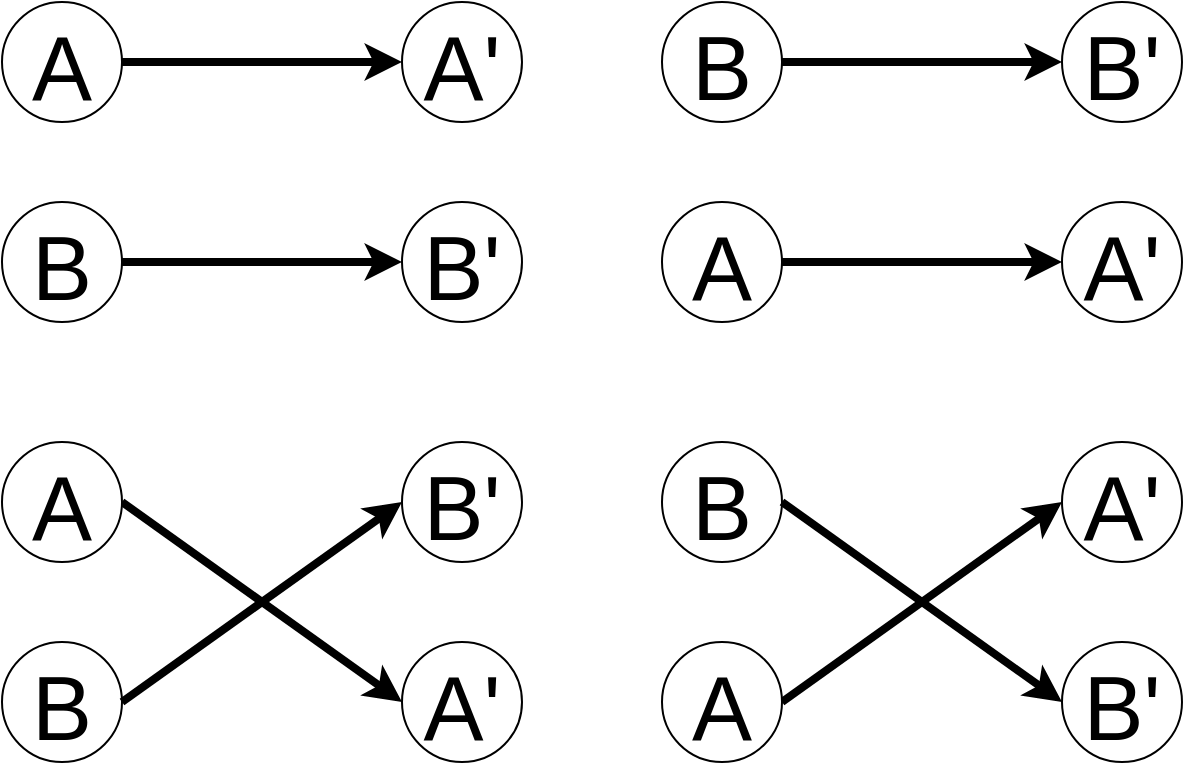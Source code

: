 <mxfile version="20.5.3" type="device"><diagram id="lsnJf1uxBmpQhp7So3ME" name="Seite-1"><mxGraphModel dx="1185" dy="727" grid="1" gridSize="10" guides="1" tooltips="1" connect="1" arrows="1" fold="1" page="1" pageScale="1" pageWidth="827" pageHeight="1169" math="0" shadow="0"><root><mxCell id="0"/><mxCell id="1" parent="0"/><mxCell id="ztygvkJMGY0ChGMhsqRW-8" style="edgeStyle=orthogonalEdgeStyle;rounded=0;orthogonalLoop=1;jettySize=auto;html=1;exitX=1;exitY=0.5;exitDx=0;exitDy=0;entryX=0;entryY=0.5;entryDx=0;entryDy=0;fontSize=45;strokeWidth=4;" edge="1" parent="1" source="ztygvkJMGY0ChGMhsqRW-1" target="ztygvkJMGY0ChGMhsqRW-5"><mxGeometry relative="1" as="geometry"/></mxCell><mxCell id="ztygvkJMGY0ChGMhsqRW-1" value="&lt;font style=&quot;font-size: 45px;&quot;&gt;A&lt;/font&gt;" style="ellipse;whiteSpace=wrap;html=1;aspect=fixed;fillColor=default;verticalAlign=top;horizontal=1;align=center;labelPosition=center;verticalLabelPosition=middle;" vertex="1" parent="1"><mxGeometry x="70" y="70" width="60" height="60" as="geometry"/></mxCell><mxCell id="ztygvkJMGY0ChGMhsqRW-2" value="&lt;font style=&quot;font-size: 45px;&quot;&gt;B&lt;/font&gt;" style="ellipse;whiteSpace=wrap;html=1;aspect=fixed;fillColor=default;verticalAlign=top;horizontal=1;align=center;labelPosition=center;verticalLabelPosition=middle;" vertex="1" parent="1"><mxGeometry x="70" y="170" width="60" height="60" as="geometry"/></mxCell><mxCell id="ztygvkJMGY0ChGMhsqRW-3" value="&lt;font style=&quot;font-size: 45px;&quot;&gt;B'&lt;/font&gt;" style="ellipse;whiteSpace=wrap;html=1;aspect=fixed;fillColor=default;verticalAlign=top;horizontal=1;align=center;labelPosition=center;verticalLabelPosition=middle;" vertex="1" parent="1"><mxGeometry x="270" y="170" width="60" height="60" as="geometry"/></mxCell><mxCell id="ztygvkJMGY0ChGMhsqRW-5" value="&lt;font style=&quot;font-size: 45px;&quot;&gt;A'&lt;/font&gt;" style="ellipse;whiteSpace=wrap;html=1;aspect=fixed;fillColor=default;verticalAlign=top;horizontal=1;align=center;labelPosition=center;verticalLabelPosition=middle;" vertex="1" parent="1"><mxGeometry x="270" y="70" width="60" height="60" as="geometry"/></mxCell><mxCell id="ztygvkJMGY0ChGMhsqRW-6" value="" style="endArrow=classic;html=1;rounded=0;fontSize=45;exitX=1;exitY=0.5;exitDx=0;exitDy=0;entryX=0;entryY=0.5;entryDx=0;entryDy=0;verticalAlign=top;align=center;labelPosition=center;verticalLabelPosition=middle;strokeWidth=4;" edge="1" parent="1" source="ztygvkJMGY0ChGMhsqRW-2" target="ztygvkJMGY0ChGMhsqRW-3"><mxGeometry width="50" height="50" relative="1" as="geometry"><mxPoint x="380" y="480" as="sourcePoint"/><mxPoint x="430" y="430" as="targetPoint"/></mxGeometry></mxCell><mxCell id="ztygvkJMGY0ChGMhsqRW-31" style="edgeStyle=orthogonalEdgeStyle;rounded=0;orthogonalLoop=1;jettySize=auto;html=1;exitX=1;exitY=0.5;exitDx=0;exitDy=0;entryX=0;entryY=0.5;entryDx=0;entryDy=0;fontSize=45;strokeWidth=4;" edge="1" parent="1" source="ztygvkJMGY0ChGMhsqRW-32" target="ztygvkJMGY0ChGMhsqRW-35"><mxGeometry relative="1" as="geometry"/></mxCell><mxCell id="ztygvkJMGY0ChGMhsqRW-32" value="&lt;font style=&quot;font-size: 45px;&quot;&gt;A&lt;/font&gt;" style="ellipse;whiteSpace=wrap;html=1;aspect=fixed;fillColor=default;verticalAlign=top;horizontal=1;align=center;labelPosition=center;verticalLabelPosition=middle;" vertex="1" parent="1"><mxGeometry x="400" y="170" width="60" height="60" as="geometry"/></mxCell><mxCell id="ztygvkJMGY0ChGMhsqRW-33" value="&lt;font style=&quot;font-size: 45px;&quot;&gt;B&lt;/font&gt;" style="ellipse;whiteSpace=wrap;html=1;aspect=fixed;fillColor=default;verticalAlign=top;horizontal=1;align=center;labelPosition=center;verticalLabelPosition=middle;" vertex="1" parent="1"><mxGeometry x="400" y="70" width="60" height="60" as="geometry"/></mxCell><mxCell id="ztygvkJMGY0ChGMhsqRW-34" value="&lt;font style=&quot;font-size: 45px;&quot;&gt;B'&lt;/font&gt;" style="ellipse;whiteSpace=wrap;html=1;aspect=fixed;fillColor=default;verticalAlign=top;horizontal=1;align=center;labelPosition=center;verticalLabelPosition=middle;" vertex="1" parent="1"><mxGeometry x="600" y="70" width="60" height="60" as="geometry"/></mxCell><mxCell id="ztygvkJMGY0ChGMhsqRW-35" value="&lt;font style=&quot;font-size: 45px;&quot;&gt;A'&lt;/font&gt;" style="ellipse;whiteSpace=wrap;html=1;aspect=fixed;fillColor=default;verticalAlign=top;horizontal=1;align=center;labelPosition=center;verticalLabelPosition=middle;" vertex="1" parent="1"><mxGeometry x="600" y="170" width="60" height="60" as="geometry"/></mxCell><mxCell id="ztygvkJMGY0ChGMhsqRW-36" value="" style="endArrow=classic;html=1;rounded=0;fontSize=45;exitX=1;exitY=0.5;exitDx=0;exitDy=0;entryX=0;entryY=0.5;entryDx=0;entryDy=0;verticalAlign=top;align=center;labelPosition=center;verticalLabelPosition=middle;strokeWidth=4;" edge="1" parent="1" source="ztygvkJMGY0ChGMhsqRW-33" target="ztygvkJMGY0ChGMhsqRW-34"><mxGeometry width="50" height="50" relative="1" as="geometry"><mxPoint x="710" y="380" as="sourcePoint"/><mxPoint x="760" y="330" as="targetPoint"/></mxGeometry></mxCell><mxCell id="ztygvkJMGY0ChGMhsqRW-37" style="rounded=0;orthogonalLoop=1;jettySize=auto;html=1;exitX=1;exitY=0.5;exitDx=0;exitDy=0;entryX=0;entryY=0.5;entryDx=0;entryDy=0;fontSize=45;strokeWidth=4;" edge="1" parent="1" source="ztygvkJMGY0ChGMhsqRW-38" target="ztygvkJMGY0ChGMhsqRW-40"><mxGeometry relative="1" as="geometry"/></mxCell><mxCell id="ztygvkJMGY0ChGMhsqRW-38" value="&lt;font style=&quot;font-size: 45px;&quot;&gt;A&lt;/font&gt;" style="ellipse;whiteSpace=wrap;html=1;aspect=fixed;fillColor=default;verticalAlign=top;horizontal=1;align=center;labelPosition=center;verticalLabelPosition=middle;" vertex="1" parent="1"><mxGeometry x="70" y="290" width="60" height="60" as="geometry"/></mxCell><mxCell id="ztygvkJMGY0ChGMhsqRW-39" value="&lt;font style=&quot;font-size: 45px;&quot;&gt;B&lt;/font&gt;" style="ellipse;whiteSpace=wrap;html=1;aspect=fixed;fillColor=default;verticalAlign=top;horizontal=1;align=center;labelPosition=center;verticalLabelPosition=middle;" vertex="1" parent="1"><mxGeometry x="70" y="390" width="60" height="60" as="geometry"/></mxCell><mxCell id="ztygvkJMGY0ChGMhsqRW-40" value="&lt;font style=&quot;font-size: 45px;&quot;&gt;A'&lt;/font&gt;" style="ellipse;whiteSpace=wrap;html=1;aspect=fixed;fillColor=default;verticalAlign=top;horizontal=1;align=center;labelPosition=center;verticalLabelPosition=middle;" vertex="1" parent="1"><mxGeometry x="270" y="390" width="60" height="60" as="geometry"/></mxCell><mxCell id="ztygvkJMGY0ChGMhsqRW-41" value="&lt;font style=&quot;font-size: 45px;&quot;&gt;B'&lt;/font&gt;" style="ellipse;whiteSpace=wrap;html=1;aspect=fixed;fillColor=default;verticalAlign=top;horizontal=1;align=center;labelPosition=center;verticalLabelPosition=middle;" vertex="1" parent="1"><mxGeometry x="270" y="290" width="60" height="60" as="geometry"/></mxCell><mxCell id="ztygvkJMGY0ChGMhsqRW-42" value="" style="endArrow=classic;html=1;rounded=0;fontSize=45;exitX=1;exitY=0.5;exitDx=0;exitDy=0;entryX=0;entryY=0.5;entryDx=0;entryDy=0;verticalAlign=top;align=center;labelPosition=center;verticalLabelPosition=middle;strokeWidth=4;" edge="1" parent="1" source="ztygvkJMGY0ChGMhsqRW-39" target="ztygvkJMGY0ChGMhsqRW-41"><mxGeometry width="50" height="50" relative="1" as="geometry"><mxPoint x="380" y="700" as="sourcePoint"/><mxPoint x="430" y="650" as="targetPoint"/></mxGeometry></mxCell><mxCell id="ztygvkJMGY0ChGMhsqRW-43" style="rounded=0;orthogonalLoop=1;jettySize=auto;html=1;exitX=1;exitY=0.5;exitDx=0;exitDy=0;entryX=0;entryY=0.5;entryDx=0;entryDy=0;fontSize=45;strokeWidth=4;" edge="1" parent="1" source="ztygvkJMGY0ChGMhsqRW-44" target="ztygvkJMGY0ChGMhsqRW-47"><mxGeometry relative="1" as="geometry"/></mxCell><mxCell id="ztygvkJMGY0ChGMhsqRW-44" value="&lt;font style=&quot;font-size: 45px;&quot;&gt;A&lt;/font&gt;" style="ellipse;whiteSpace=wrap;html=1;aspect=fixed;fillColor=default;verticalAlign=top;horizontal=1;align=center;labelPosition=center;verticalLabelPosition=middle;" vertex="1" parent="1"><mxGeometry x="400" y="390" width="60" height="60" as="geometry"/></mxCell><mxCell id="ztygvkJMGY0ChGMhsqRW-45" value="&lt;font style=&quot;font-size: 45px;&quot;&gt;B&lt;/font&gt;" style="ellipse;whiteSpace=wrap;html=1;aspect=fixed;fillColor=default;verticalAlign=top;horizontal=1;align=center;labelPosition=center;verticalLabelPosition=middle;" vertex="1" parent="1"><mxGeometry x="400" y="290" width="60" height="60" as="geometry"/></mxCell><mxCell id="ztygvkJMGY0ChGMhsqRW-46" value="&lt;font style=&quot;font-size: 45px;&quot;&gt;B'&lt;/font&gt;" style="ellipse;whiteSpace=wrap;html=1;aspect=fixed;fillColor=default;verticalAlign=top;horizontal=1;align=center;labelPosition=center;verticalLabelPosition=middle;" vertex="1" parent="1"><mxGeometry x="600" y="390" width="60" height="60" as="geometry"/></mxCell><mxCell id="ztygvkJMGY0ChGMhsqRW-47" value="&lt;font style=&quot;font-size: 45px;&quot;&gt;A'&lt;/font&gt;" style="ellipse;whiteSpace=wrap;html=1;aspect=fixed;fillColor=default;verticalAlign=top;horizontal=1;align=center;labelPosition=center;verticalLabelPosition=middle;" vertex="1" parent="1"><mxGeometry x="600" y="290" width="60" height="60" as="geometry"/></mxCell><mxCell id="ztygvkJMGY0ChGMhsqRW-48" value="" style="endArrow=classic;html=1;rounded=0;fontSize=45;exitX=1;exitY=0.5;exitDx=0;exitDy=0;entryX=0;entryY=0.5;entryDx=0;entryDy=0;verticalAlign=top;align=center;labelPosition=center;verticalLabelPosition=middle;strokeWidth=4;" edge="1" parent="1" source="ztygvkJMGY0ChGMhsqRW-45" target="ztygvkJMGY0ChGMhsqRW-46"><mxGeometry width="50" height="50" relative="1" as="geometry"><mxPoint x="710" y="600" as="sourcePoint"/><mxPoint x="760" y="550" as="targetPoint"/></mxGeometry></mxCell></root></mxGraphModel></diagram></mxfile>